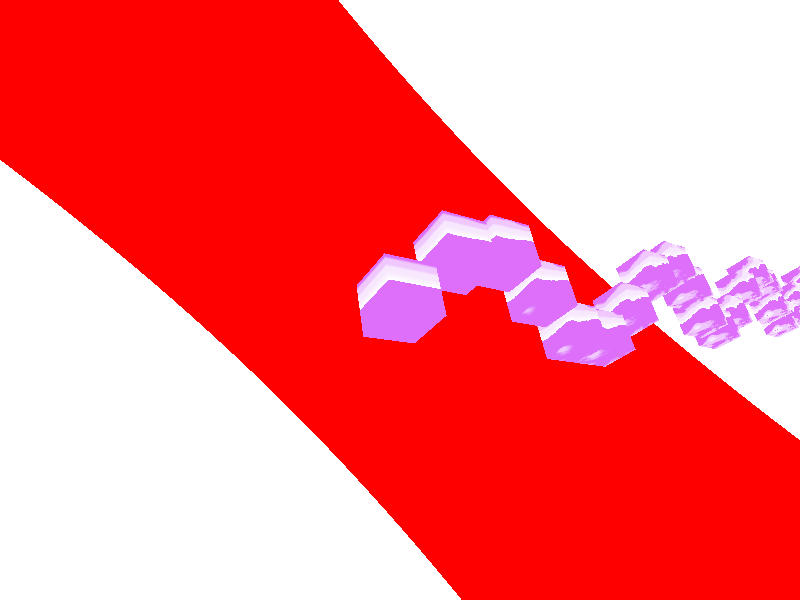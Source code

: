 #include "colors.inc"
#include "shapes.inc"
#include "textures.inc"

camera {
  location <0, 0, -10>
  look_at <0,  0,   0>
  right image_width/image_height*x
}

light_source {
  <5, 30, -30>
  color White
}

sky_sphere {
  pigment {
    Candy_Cane
  }
}

#macro MakeBox(turb, rot, trans)
  box {
    <0.5, 0.5, 0.5>,
    <-0.5, -0.5, -0.5>
    pigment {
      gradient y
      
      color_map {
        Lightning_CMap1
      }

      turbulence turb
    }

    /*
    normal {
      bumps 0.5
    }
    */
    
    scale 1
    rotate rot
    translate trans
  }
#end

#for (Count, 0, 25)
  MakeBox(Count/25, 45, <Count, sin(Count), Count>)
#end
